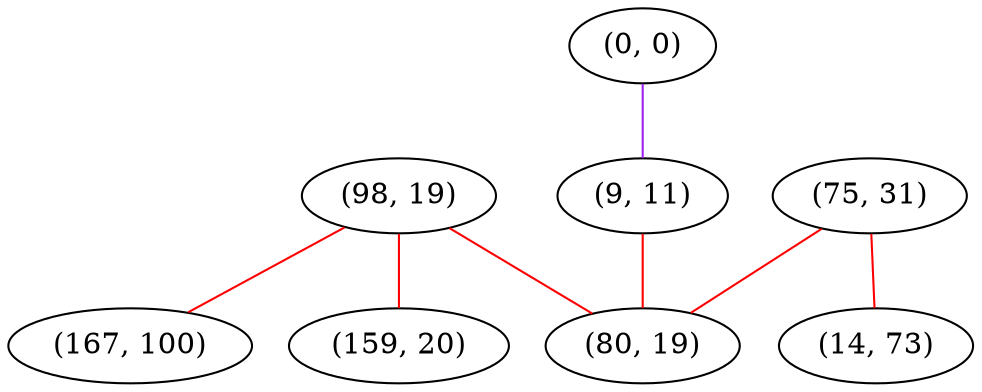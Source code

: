 graph "" {
"(0, 0)";
"(98, 19)";
"(75, 31)";
"(167, 100)";
"(9, 11)";
"(159, 20)";
"(80, 19)";
"(14, 73)";
"(0, 0)" -- "(9, 11)"  [color=purple, key=0, weight=4];
"(98, 19)" -- "(167, 100)"  [color=red, key=0, weight=1];
"(98, 19)" -- "(159, 20)"  [color=red, key=0, weight=1];
"(98, 19)" -- "(80, 19)"  [color=red, key=0, weight=1];
"(75, 31)" -- "(80, 19)"  [color=red, key=0, weight=1];
"(75, 31)" -- "(14, 73)"  [color=red, key=0, weight=1];
"(9, 11)" -- "(80, 19)"  [color=red, key=0, weight=1];
}
